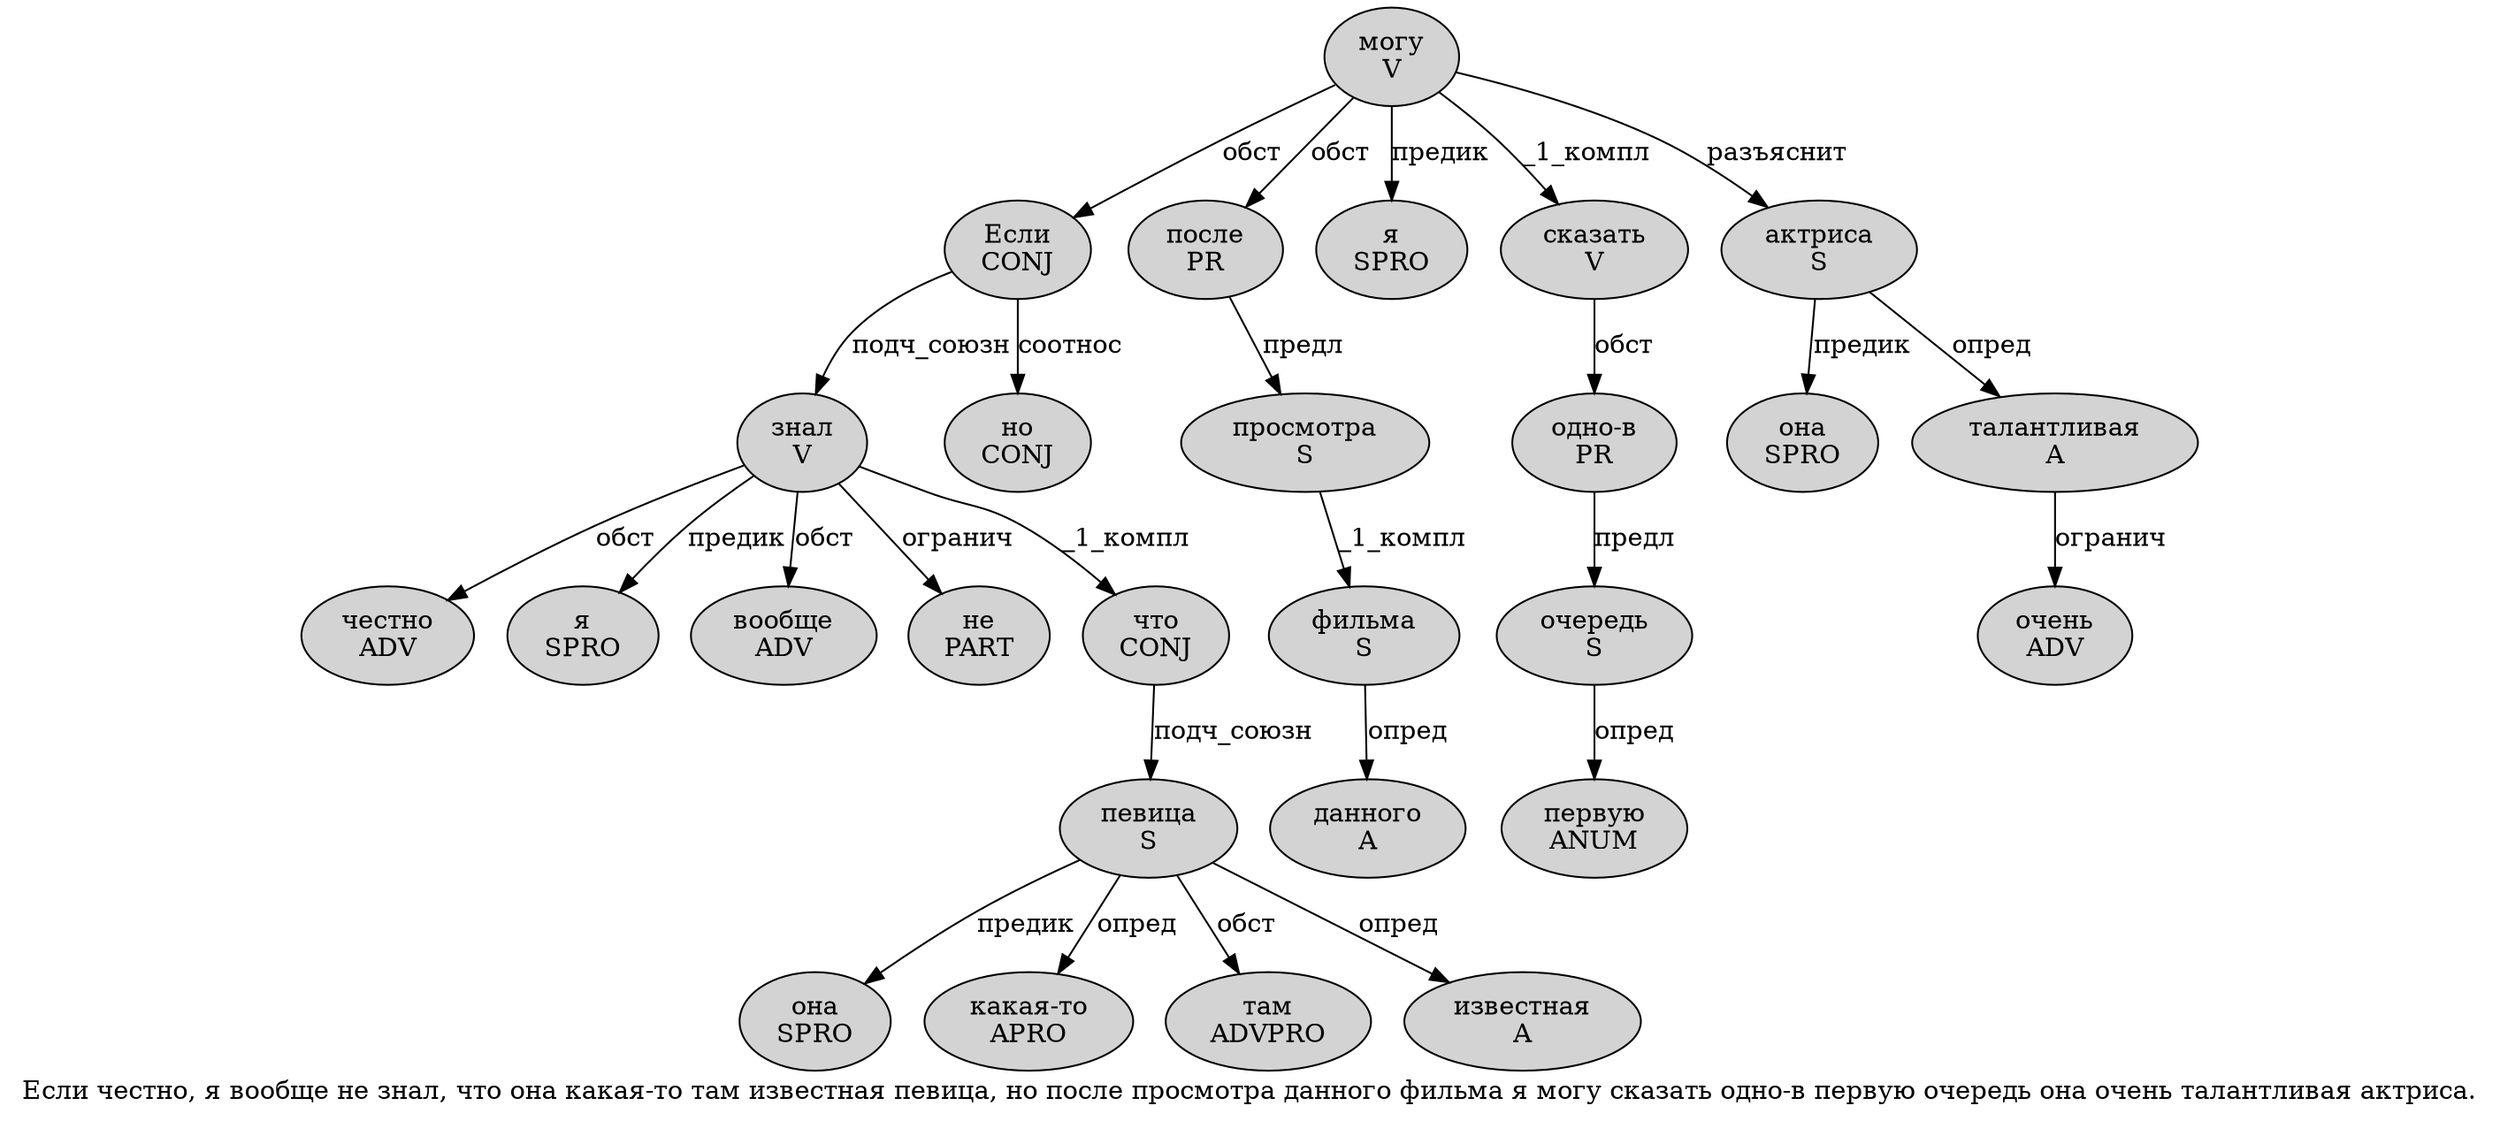 digraph SENTENCE_1616 {
	graph [label="Если честно, я вообще не знал, что она какая-то там известная певица, но после просмотра данного фильма я могу сказать одно-в первую очередь она очень талантливая актриса."]
	node [style=filled]
		0 [label="Если
CONJ" color="" fillcolor=lightgray penwidth=1 shape=ellipse]
		1 [label="честно
ADV" color="" fillcolor=lightgray penwidth=1 shape=ellipse]
		3 [label="я
SPRO" color="" fillcolor=lightgray penwidth=1 shape=ellipse]
		4 [label="вообще
ADV" color="" fillcolor=lightgray penwidth=1 shape=ellipse]
		5 [label="не
PART" color="" fillcolor=lightgray penwidth=1 shape=ellipse]
		6 [label="знал
V" color="" fillcolor=lightgray penwidth=1 shape=ellipse]
		8 [label="что
CONJ" color="" fillcolor=lightgray penwidth=1 shape=ellipse]
		9 [label="она
SPRO" color="" fillcolor=lightgray penwidth=1 shape=ellipse]
		10 [label="какая-то
APRO" color="" fillcolor=lightgray penwidth=1 shape=ellipse]
		11 [label="там
ADVPRO" color="" fillcolor=lightgray penwidth=1 shape=ellipse]
		12 [label="известная
A" color="" fillcolor=lightgray penwidth=1 shape=ellipse]
		13 [label="певица
S" color="" fillcolor=lightgray penwidth=1 shape=ellipse]
		15 [label="но
CONJ" color="" fillcolor=lightgray penwidth=1 shape=ellipse]
		16 [label="после
PR" color="" fillcolor=lightgray penwidth=1 shape=ellipse]
		17 [label="просмотра
S" color="" fillcolor=lightgray penwidth=1 shape=ellipse]
		18 [label="данного
A" color="" fillcolor=lightgray penwidth=1 shape=ellipse]
		19 [label="фильма
S" color="" fillcolor=lightgray penwidth=1 shape=ellipse]
		20 [label="я
SPRO" color="" fillcolor=lightgray penwidth=1 shape=ellipse]
		21 [label="могу
V" color="" fillcolor=lightgray penwidth=1 shape=ellipse]
		22 [label="сказать
V" color="" fillcolor=lightgray penwidth=1 shape=ellipse]
		23 [label="одно-в
PR" color="" fillcolor=lightgray penwidth=1 shape=ellipse]
		24 [label="первую
ANUM" color="" fillcolor=lightgray penwidth=1 shape=ellipse]
		25 [label="очередь
S" color="" fillcolor=lightgray penwidth=1 shape=ellipse]
		26 [label="она
SPRO" color="" fillcolor=lightgray penwidth=1 shape=ellipse]
		27 [label="очень
ADV" color="" fillcolor=lightgray penwidth=1 shape=ellipse]
		28 [label="талантливая
A" color="" fillcolor=lightgray penwidth=1 shape=ellipse]
		29 [label="актриса
S" color="" fillcolor=lightgray penwidth=1 shape=ellipse]
			29 -> 26 [label="предик"]
			29 -> 28 [label="опред"]
			16 -> 17 [label="предл"]
			8 -> 13 [label="подч_союзн"]
			17 -> 19 [label="_1_компл"]
			6 -> 1 [label="обст"]
			6 -> 3 [label="предик"]
			6 -> 4 [label="обст"]
			6 -> 5 [label="огранич"]
			6 -> 8 [label="_1_компл"]
			21 -> 0 [label="обст"]
			21 -> 16 [label="обст"]
			21 -> 20 [label="предик"]
			21 -> 22 [label="_1_компл"]
			21 -> 29 [label="разъяснит"]
			28 -> 27 [label="огранич"]
			22 -> 23 [label="обст"]
			23 -> 25 [label="предл"]
			0 -> 6 [label="подч_союзн"]
			0 -> 15 [label="соотнос"]
			13 -> 9 [label="предик"]
			13 -> 10 [label="опред"]
			13 -> 11 [label="обст"]
			13 -> 12 [label="опред"]
			25 -> 24 [label="опред"]
			19 -> 18 [label="опред"]
}